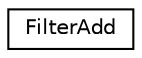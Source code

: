digraph "类继承关系图"
{
 // INTERACTIVE_SVG=YES
 // LATEX_PDF_SIZE
  edge [fontname="Helvetica",fontsize="10",labelfontname="Helvetica",labelfontsize="10"];
  node [fontname="Helvetica",fontsize="10",shape=record];
  rankdir="LR";
  Node0 [label="FilterAdd",height=0.2,width=0.4,color="black", fillcolor="white", style="filled",URL="$df/d5e/class_filter_add.html",tooltip="The implementation of the \"add\" filter"];
}
